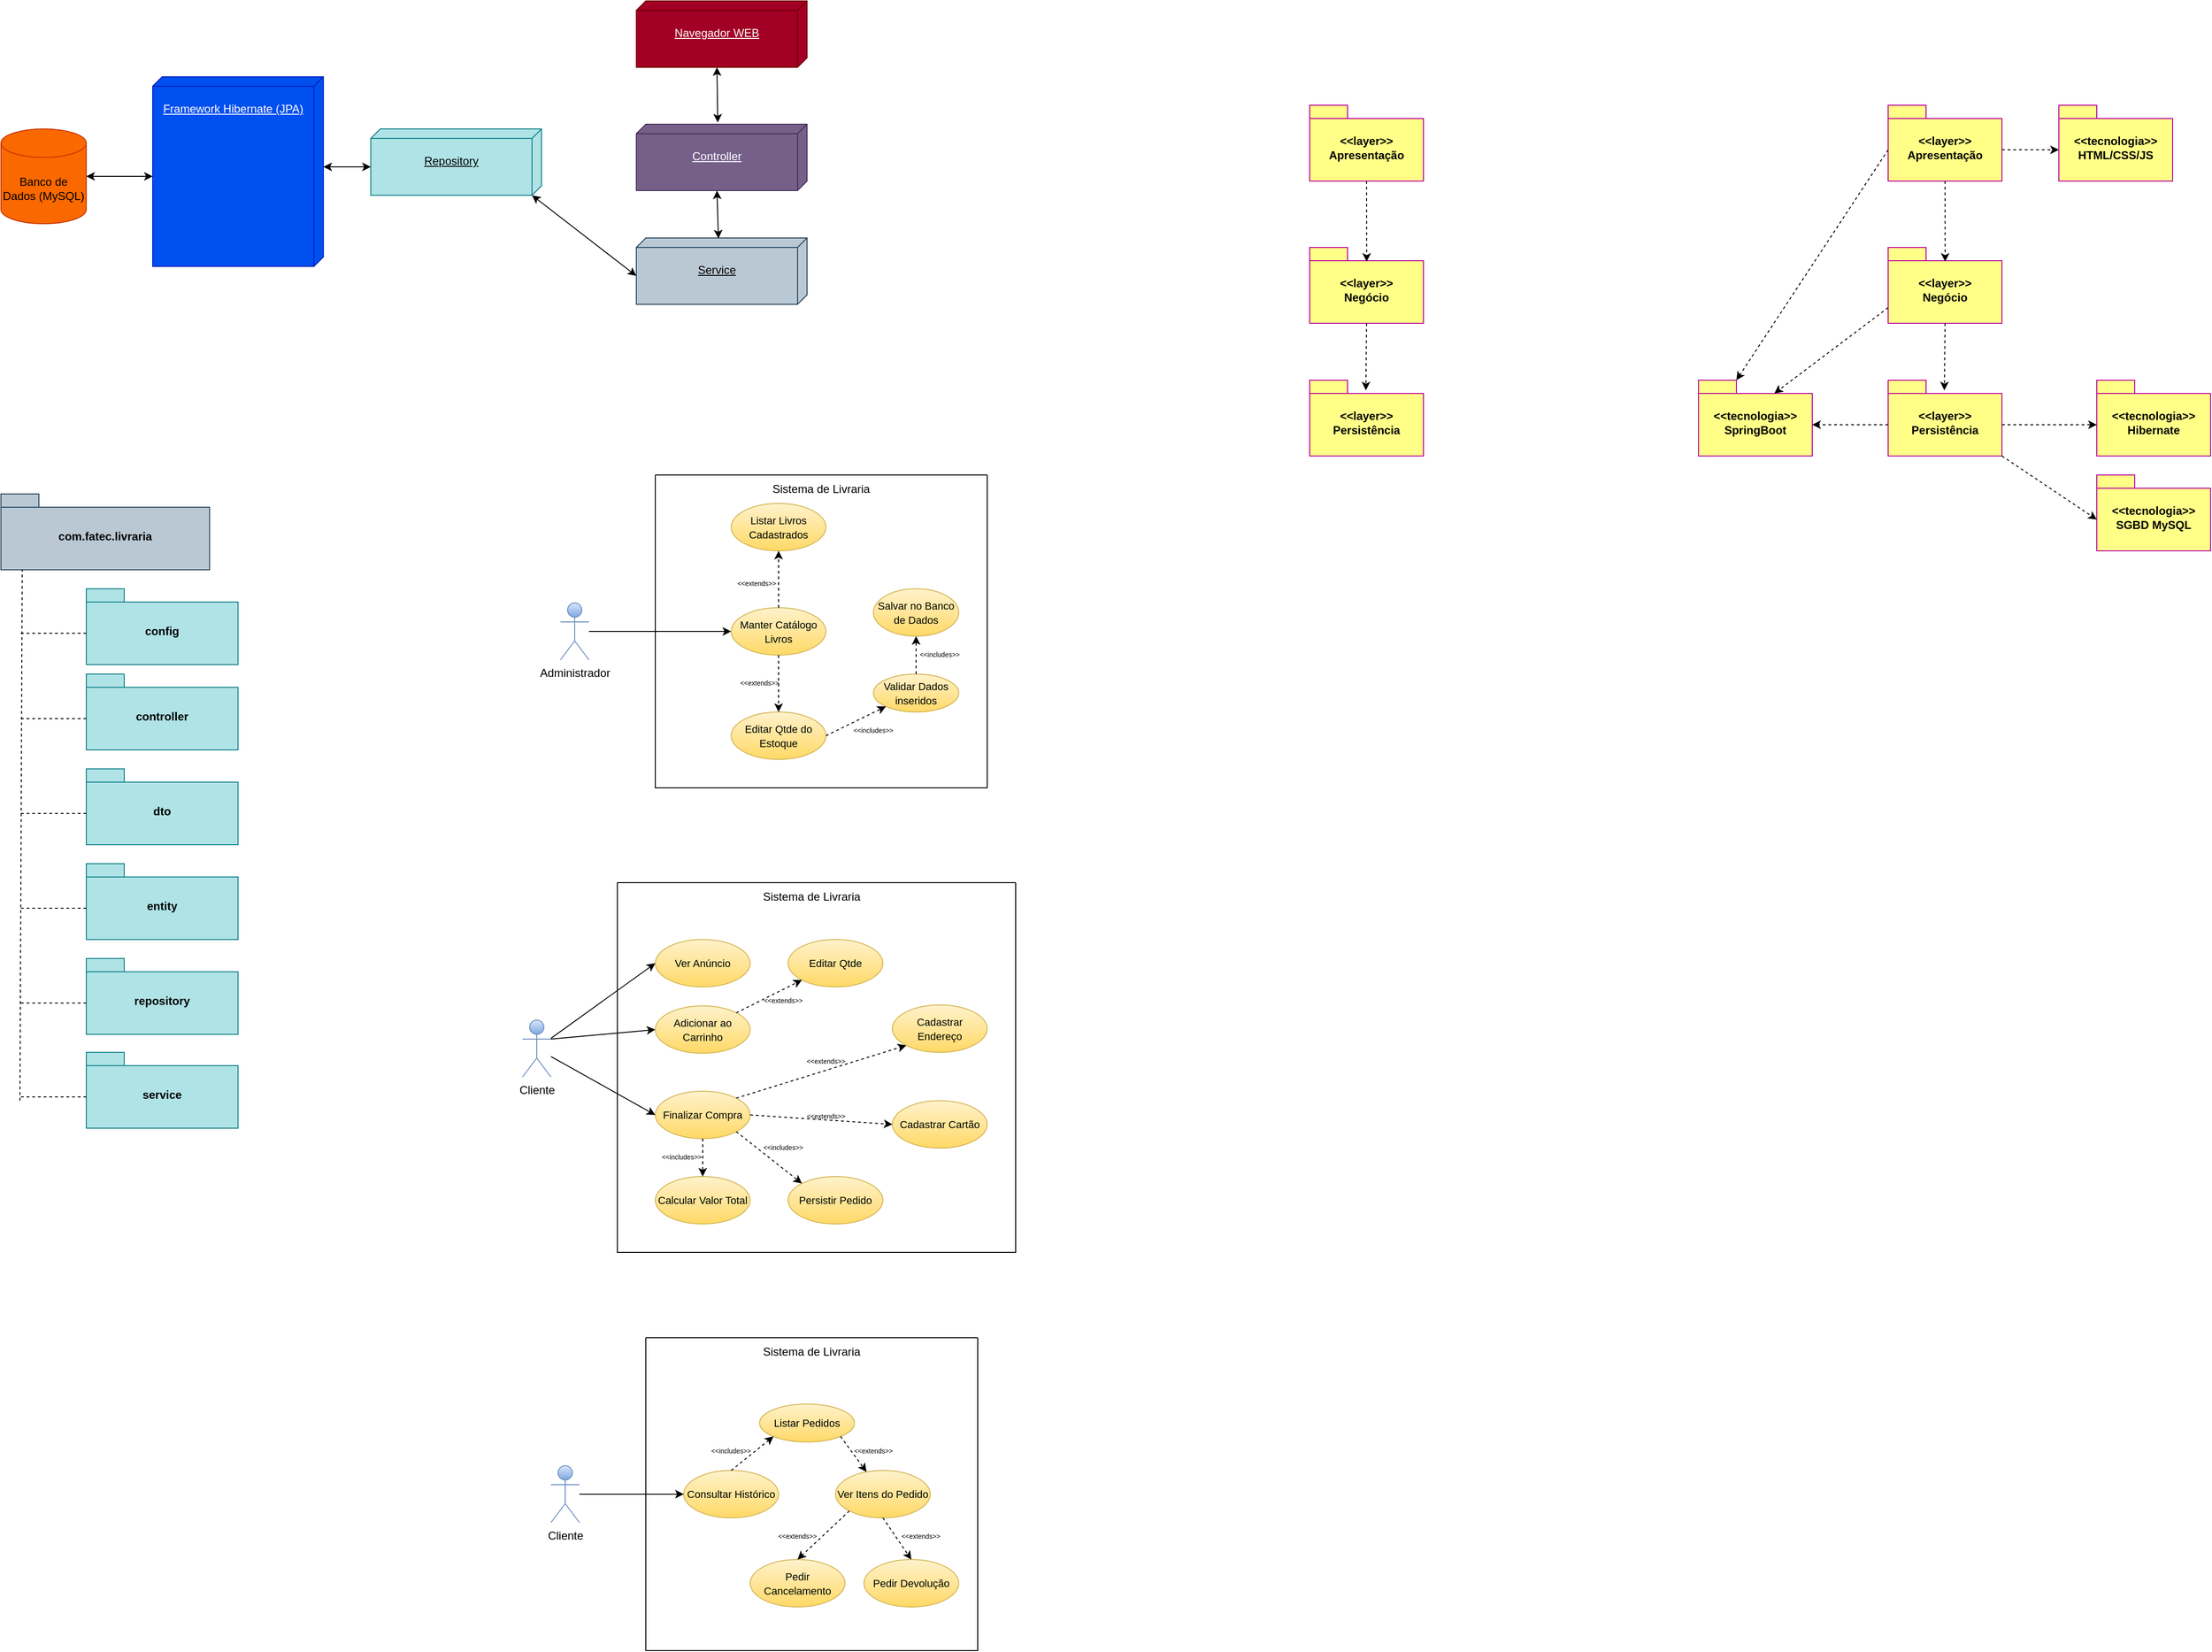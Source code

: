<mxfile version="26.2.12">
  <diagram name="Página-1" id="783MQ8Rysutn2J8I9882">
    <mxGraphModel dx="1785" dy="946" grid="1" gridSize="10" guides="1" tooltips="1" connect="1" arrows="1" fold="1" page="1" pageScale="1" pageWidth="827" pageHeight="1169" math="0" shadow="0">
      <root>
        <mxCell id="0" />
        <mxCell id="1" parent="0" />
        <mxCell id="Jljs7Uh03ngtDH8yf33p-1" value="&lt;p&gt;Framework Hibernate (JPA)&lt;/p&gt;" style="verticalAlign=top;align=center;spacingTop=8;spacingLeft=2;spacingRight=12;shape=cube;size=10;direction=south;fontStyle=4;html=1;whiteSpace=wrap;fillColor=#0050ef;strokeColor=#001DBC;fontColor=#ffffff;" parent="1" vertex="1">
          <mxGeometry x="200" y="140" width="180" height="200" as="geometry" />
        </mxCell>
        <mxCell id="Jljs7Uh03ngtDH8yf33p-3" value="Banco de Dados (MySQL)" style="shape=cylinder3;whiteSpace=wrap;html=1;boundedLbl=1;backgroundOutline=1;size=15;fillColor=#fa6800;strokeColor=#C73500;fontColor=#000000;" parent="1" vertex="1">
          <mxGeometry x="40" y="195" width="90" height="100" as="geometry" />
        </mxCell>
        <mxCell id="Jljs7Uh03ngtDH8yf33p-4" value="" style="endArrow=classic;startArrow=classic;html=1;rounded=0;exitX=1;exitY=0.5;exitDx=0;exitDy=0;exitPerimeter=0;entryX=0;entryY=0;entryDx=105;entryDy=180;entryPerimeter=0;" parent="1" source="Jljs7Uh03ngtDH8yf33p-3" target="Jljs7Uh03ngtDH8yf33p-1" edge="1">
          <mxGeometry width="50" height="50" relative="1" as="geometry">
            <mxPoint x="410" y="320" as="sourcePoint" />
            <mxPoint x="460" y="270" as="targetPoint" />
          </mxGeometry>
        </mxCell>
        <mxCell id="Jljs7Uh03ngtDH8yf33p-5" value="&lt;p&gt;Navegador WEB&lt;/p&gt;" style="verticalAlign=top;align=center;spacingTop=8;spacingLeft=2;spacingRight=12;shape=cube;size=10;direction=south;fontStyle=4;html=1;whiteSpace=wrap;fillColor=#a20025;strokeColor=#6F0000;fontColor=#ffffff;" parent="1" vertex="1">
          <mxGeometry x="710" y="60" width="180" height="70" as="geometry" />
        </mxCell>
        <mxCell id="Jljs7Uh03ngtDH8yf33p-6" value="&lt;p&gt;Controller&lt;/p&gt;" style="verticalAlign=top;align=center;spacingTop=8;spacingLeft=2;spacingRight=12;shape=cube;size=10;direction=south;fontStyle=4;html=1;whiteSpace=wrap;fillColor=#76608a;strokeColor=#432D57;fontColor=#ffffff;" parent="1" vertex="1">
          <mxGeometry x="710" y="190" width="180" height="70" as="geometry" />
        </mxCell>
        <mxCell id="Jljs7Uh03ngtDH8yf33p-7" value="&lt;p&gt;Service&lt;/p&gt;" style="verticalAlign=top;align=center;spacingTop=8;spacingLeft=2;spacingRight=12;shape=cube;size=10;direction=south;fontStyle=4;html=1;whiteSpace=wrap;fillColor=#bac8d3;strokeColor=#23445d;" parent="1" vertex="1">
          <mxGeometry x="710" y="310" width="180" height="70" as="geometry" />
        </mxCell>
        <mxCell id="Jljs7Uh03ngtDH8yf33p-8" value="&lt;p&gt;Repository&lt;/p&gt;" style="verticalAlign=top;align=center;spacingTop=8;spacingLeft=2;spacingRight=12;shape=cube;size=10;direction=south;fontStyle=4;html=1;whiteSpace=wrap;fillColor=#b0e3e6;strokeColor=#0e8088;" parent="1" vertex="1">
          <mxGeometry x="430" y="195" width="180" height="70" as="geometry" />
        </mxCell>
        <mxCell id="Jljs7Uh03ngtDH8yf33p-9" value="" style="endArrow=classic;startArrow=classic;html=1;rounded=0;exitX=0;exitY=0;exitDx=95;exitDy=0;exitPerimeter=0;entryX=0;entryY=0;entryDx=40;entryDy=180;entryPerimeter=0;" parent="1" source="Jljs7Uh03ngtDH8yf33p-1" target="Jljs7Uh03ngtDH8yf33p-8" edge="1">
          <mxGeometry width="50" height="50" relative="1" as="geometry">
            <mxPoint x="410" y="320" as="sourcePoint" />
            <mxPoint x="460" y="270" as="targetPoint" />
          </mxGeometry>
        </mxCell>
        <mxCell id="Jljs7Uh03ngtDH8yf33p-10" value="" style="endArrow=classic;startArrow=classic;html=1;rounded=0;exitX=0;exitY=0;exitDx=40;exitDy=180;exitPerimeter=0;entryX=0;entryY=0;entryDx=70;entryDy=10;entryPerimeter=0;" parent="1" source="Jljs7Uh03ngtDH8yf33p-7" target="Jljs7Uh03ngtDH8yf33p-8" edge="1">
          <mxGeometry width="50" height="50" relative="1" as="geometry">
            <mxPoint x="410" y="320" as="sourcePoint" />
            <mxPoint x="460" y="270" as="targetPoint" />
          </mxGeometry>
        </mxCell>
        <mxCell id="Jljs7Uh03ngtDH8yf33p-11" value="" style="endArrow=classic;startArrow=classic;html=1;rounded=0;entryX=0;entryY=0;entryDx=70;entryDy=95;entryPerimeter=0;exitX=0.007;exitY=0.519;exitDx=0;exitDy=0;exitPerimeter=0;" parent="1" source="Jljs7Uh03ngtDH8yf33p-7" target="Jljs7Uh03ngtDH8yf33p-6" edge="1">
          <mxGeometry width="50" height="50" relative="1" as="geometry">
            <mxPoint x="795" y="280" as="sourcePoint" />
            <mxPoint x="460" y="270" as="targetPoint" />
          </mxGeometry>
        </mxCell>
        <mxCell id="Jljs7Uh03ngtDH8yf33p-12" value="" style="endArrow=classic;startArrow=classic;html=1;rounded=0;entryX=0;entryY=0;entryDx=70;entryDy=95;entryPerimeter=0;exitX=-0.026;exitY=0.523;exitDx=0;exitDy=0;exitPerimeter=0;" parent="1" source="Jljs7Uh03ngtDH8yf33p-6" target="Jljs7Uh03ngtDH8yf33p-5" edge="1">
          <mxGeometry width="50" height="50" relative="1" as="geometry">
            <mxPoint x="410" y="320" as="sourcePoint" />
            <mxPoint x="460" y="270" as="targetPoint" />
          </mxGeometry>
        </mxCell>
        <mxCell id="Jljs7Uh03ngtDH8yf33p-13" value="com.fatec.livraria" style="shape=folder;fontStyle=1;spacingTop=10;tabWidth=40;tabHeight=14;tabPosition=left;html=1;whiteSpace=wrap;fillColor=#bac8d3;strokeColor=#23445d;" parent="1" vertex="1">
          <mxGeometry x="40" y="580" width="220" height="80" as="geometry" />
        </mxCell>
        <mxCell id="Jljs7Uh03ngtDH8yf33p-14" value="controller" style="shape=folder;fontStyle=1;spacingTop=10;tabWidth=40;tabHeight=14;tabPosition=left;html=1;whiteSpace=wrap;fillColor=#b0e3e6;strokeColor=#0e8088;" parent="1" vertex="1">
          <mxGeometry x="130" y="770" width="160" height="80" as="geometry" />
        </mxCell>
        <mxCell id="Jljs7Uh03ngtDH8yf33p-15" value="service" style="shape=folder;fontStyle=1;spacingTop=10;tabWidth=40;tabHeight=14;tabPosition=left;html=1;whiteSpace=wrap;fillColor=#b0e3e6;strokeColor=#0e8088;" parent="1" vertex="1">
          <mxGeometry x="130" y="1169" width="160" height="80" as="geometry" />
        </mxCell>
        <mxCell id="Jljs7Uh03ngtDH8yf33p-16" value="repository" style="shape=folder;fontStyle=1;spacingTop=10;tabWidth=40;tabHeight=14;tabPosition=left;html=1;whiteSpace=wrap;fillColor=#b0e3e6;strokeColor=#0e8088;" parent="1" vertex="1">
          <mxGeometry x="130" y="1070" width="160" height="80" as="geometry" />
        </mxCell>
        <mxCell id="Jljs7Uh03ngtDH8yf33p-17" value="entity" style="shape=folder;fontStyle=1;spacingTop=10;tabWidth=40;tabHeight=14;tabPosition=left;html=1;whiteSpace=wrap;fillColor=#b0e3e6;strokeColor=#0e8088;" parent="1" vertex="1">
          <mxGeometry x="130" y="970" width="160" height="80" as="geometry" />
        </mxCell>
        <mxCell id="Jljs7Uh03ngtDH8yf33p-18" value="dto" style="shape=folder;fontStyle=1;spacingTop=10;tabWidth=40;tabHeight=14;tabPosition=left;html=1;whiteSpace=wrap;fillColor=#b0e3e6;strokeColor=#0e8088;" parent="1" vertex="1">
          <mxGeometry x="130" y="870" width="160" height="80" as="geometry" />
        </mxCell>
        <mxCell id="Jljs7Uh03ngtDH8yf33p-19" value="config" style="shape=folder;fontStyle=1;spacingTop=10;tabWidth=40;tabHeight=14;tabPosition=left;html=1;whiteSpace=wrap;fillColor=#b0e3e6;strokeColor=#0e8088;" parent="1" vertex="1">
          <mxGeometry x="130" y="680" width="160" height="80" as="geometry" />
        </mxCell>
        <mxCell id="Jljs7Uh03ngtDH8yf33p-22" value="" style="endArrow=none;dashed=1;html=1;rounded=0;entryX=0.102;entryY=0.996;entryDx=0;entryDy=0;entryPerimeter=0;" parent="1" target="Jljs7Uh03ngtDH8yf33p-13" edge="1">
          <mxGeometry width="50" height="50" relative="1" as="geometry">
            <mxPoint x="60" y="1220" as="sourcePoint" />
            <mxPoint x="110" y="960" as="targetPoint" />
          </mxGeometry>
        </mxCell>
        <mxCell id="Jljs7Uh03ngtDH8yf33p-26" value="" style="endArrow=none;dashed=1;html=1;rounded=0;exitX=0;exitY=0;exitDx=0;exitDy=47;exitPerimeter=0;" parent="1" source="Jljs7Uh03ngtDH8yf33p-15" edge="1">
          <mxGeometry width="50" height="50" relative="1" as="geometry">
            <mxPoint x="390" y="1169" as="sourcePoint" />
            <mxPoint x="60" y="1216" as="targetPoint" />
          </mxGeometry>
        </mxCell>
        <mxCell id="Jljs7Uh03ngtDH8yf33p-27" value="" style="endArrow=none;dashed=1;html=1;rounded=0;exitX=0;exitY=0;exitDx=0;exitDy=47;exitPerimeter=0;" parent="1" source="Jljs7Uh03ngtDH8yf33p-16" edge="1">
          <mxGeometry width="50" height="50" relative="1" as="geometry">
            <mxPoint x="390" y="1170" as="sourcePoint" />
            <mxPoint x="60" y="1117" as="targetPoint" />
          </mxGeometry>
        </mxCell>
        <mxCell id="Jljs7Uh03ngtDH8yf33p-28" value="" style="endArrow=none;dashed=1;html=1;rounded=0;exitX=0;exitY=0;exitDx=0;exitDy=47;exitPerimeter=0;" parent="1" source="Jljs7Uh03ngtDH8yf33p-17" edge="1">
          <mxGeometry width="50" height="50" relative="1" as="geometry">
            <mxPoint x="390" y="1090" as="sourcePoint" />
            <mxPoint x="60" y="1017" as="targetPoint" />
          </mxGeometry>
        </mxCell>
        <mxCell id="Jljs7Uh03ngtDH8yf33p-29" value="" style="endArrow=none;dashed=1;html=1;rounded=0;exitX=0;exitY=0;exitDx=0;exitDy=47;exitPerimeter=0;" parent="1" source="Jljs7Uh03ngtDH8yf33p-18" edge="1">
          <mxGeometry width="50" height="50" relative="1" as="geometry">
            <mxPoint x="390" y="920" as="sourcePoint" />
            <mxPoint x="60" y="917" as="targetPoint" />
          </mxGeometry>
        </mxCell>
        <mxCell id="Jljs7Uh03ngtDH8yf33p-30" value="" style="endArrow=none;dashed=1;html=1;rounded=0;exitX=0;exitY=0;exitDx=0;exitDy=47;exitPerimeter=0;" parent="1" source="Jljs7Uh03ngtDH8yf33p-14" edge="1">
          <mxGeometry width="50" height="50" relative="1" as="geometry">
            <mxPoint x="390" y="920" as="sourcePoint" />
            <mxPoint x="60" y="817" as="targetPoint" />
          </mxGeometry>
        </mxCell>
        <mxCell id="Jljs7Uh03ngtDH8yf33p-31" value="" style="endArrow=none;dashed=1;html=1;rounded=0;exitX=0;exitY=0;exitDx=0;exitDy=47;exitPerimeter=0;" parent="1" source="Jljs7Uh03ngtDH8yf33p-19" edge="1">
          <mxGeometry width="50" height="50" relative="1" as="geometry">
            <mxPoint x="390" y="920" as="sourcePoint" />
            <mxPoint x="60" y="727" as="targetPoint" />
          </mxGeometry>
        </mxCell>
        <mxCell id="j0LKuT5T8fVfJBvnA6u6-1" value="Administrador" style="shape=umlActor;verticalLabelPosition=bottom;verticalAlign=top;html=1;outlineConnect=0;fillColor=#dae8fc;strokeColor=#6c8ebf;gradientColor=#7ea6e0;" parent="1" vertex="1">
          <mxGeometry x="630" y="695" width="30" height="60" as="geometry" />
        </mxCell>
        <mxCell id="j0LKuT5T8fVfJBvnA6u6-2" value="" style="swimlane;startSize=0;" parent="1" vertex="1">
          <mxGeometry x="730" y="560" width="350" height="330" as="geometry" />
        </mxCell>
        <mxCell id="j0LKuT5T8fVfJBvnA6u6-3" value="Sistema de Livraria" style="text;html=1;align=center;verticalAlign=middle;whiteSpace=wrap;rounded=0;" parent="j0LKuT5T8fVfJBvnA6u6-2" vertex="1">
          <mxGeometry x="110" width="130" height="30" as="geometry" />
        </mxCell>
        <mxCell id="j0LKuT5T8fVfJBvnA6u6-4" value="&lt;font style=&quot;font-size: 11px;&quot;&gt;Manter Catálogo Livros&lt;/font&gt;" style="ellipse;whiteSpace=wrap;html=1;fillColor=#fff2cc;gradientColor=#ffd966;strokeColor=#d6b656;" parent="j0LKuT5T8fVfJBvnA6u6-2" vertex="1">
          <mxGeometry x="80" y="140" width="100" height="50" as="geometry" />
        </mxCell>
        <mxCell id="j0LKuT5T8fVfJBvnA6u6-5" value="&lt;font style=&quot;font-size: 11px;&quot;&gt;Listar Livros Cadastrados&lt;/font&gt;" style="ellipse;whiteSpace=wrap;html=1;fillColor=#fff2cc;gradientColor=#ffd966;strokeColor=#d6b656;" parent="j0LKuT5T8fVfJBvnA6u6-2" vertex="1">
          <mxGeometry x="80" y="30" width="100" height="50" as="geometry" />
        </mxCell>
        <mxCell id="j0LKuT5T8fVfJBvnA6u6-6" value="&lt;font style=&quot;font-size: 11px;&quot;&gt;Editar Qtde do Estoque&lt;/font&gt;" style="ellipse;whiteSpace=wrap;html=1;fillColor=#fff2cc;gradientColor=#ffd966;strokeColor=#d6b656;" parent="j0LKuT5T8fVfJBvnA6u6-2" vertex="1">
          <mxGeometry x="80" y="250" width="100" height="50" as="geometry" />
        </mxCell>
        <mxCell id="j0LKuT5T8fVfJBvnA6u6-7" value="&lt;font style=&quot;font-size: 11px;&quot;&gt;Validar Dados inseridos&lt;/font&gt;" style="ellipse;whiteSpace=wrap;html=1;fillColor=#fff2cc;gradientColor=#ffd966;strokeColor=#d6b656;" parent="j0LKuT5T8fVfJBvnA6u6-2" vertex="1">
          <mxGeometry x="230" y="210" width="90" height="40" as="geometry" />
        </mxCell>
        <mxCell id="j0LKuT5T8fVfJBvnA6u6-8" value="&lt;font style=&quot;font-size: 11px;&quot;&gt;Salvar no Banco de Dados&lt;/font&gt;" style="ellipse;whiteSpace=wrap;html=1;fillColor=#fff2cc;gradientColor=#ffd966;strokeColor=#d6b656;" parent="j0LKuT5T8fVfJBvnA6u6-2" vertex="1">
          <mxGeometry x="230" y="120" width="90" height="50" as="geometry" />
        </mxCell>
        <mxCell id="j0LKuT5T8fVfJBvnA6u6-11" value="" style="endArrow=classic;html=1;rounded=0;exitX=0.5;exitY=1;exitDx=0;exitDy=0;entryX=0.5;entryY=0;entryDx=0;entryDy=0;dashed=1;" parent="j0LKuT5T8fVfJBvnA6u6-2" source="j0LKuT5T8fVfJBvnA6u6-4" target="j0LKuT5T8fVfJBvnA6u6-6" edge="1">
          <mxGeometry width="50" height="50" relative="1" as="geometry">
            <mxPoint x="90" y="180" as="sourcePoint" />
            <mxPoint x="140" y="130" as="targetPoint" />
          </mxGeometry>
        </mxCell>
        <mxCell id="j0LKuT5T8fVfJBvnA6u6-12" value="" style="endArrow=classic;html=1;rounded=0;exitX=0.5;exitY=0;exitDx=0;exitDy=0;entryX=0.5;entryY=1;entryDx=0;entryDy=0;dashed=1;" parent="j0LKuT5T8fVfJBvnA6u6-2" source="j0LKuT5T8fVfJBvnA6u6-4" target="j0LKuT5T8fVfJBvnA6u6-5" edge="1">
          <mxGeometry width="50" height="50" relative="1" as="geometry">
            <mxPoint x="140" y="200" as="sourcePoint" />
            <mxPoint x="140" y="260" as="targetPoint" />
          </mxGeometry>
        </mxCell>
        <mxCell id="j0LKuT5T8fVfJBvnA6u6-13" value="" style="endArrow=classic;html=1;rounded=0;exitX=1;exitY=0.5;exitDx=0;exitDy=0;entryX=0;entryY=1;entryDx=0;entryDy=0;dashed=1;" parent="j0LKuT5T8fVfJBvnA6u6-2" source="j0LKuT5T8fVfJBvnA6u6-6" target="j0LKuT5T8fVfJBvnA6u6-7" edge="1">
          <mxGeometry width="50" height="50" relative="1" as="geometry">
            <mxPoint x="150" y="210" as="sourcePoint" />
            <mxPoint x="150" y="270" as="targetPoint" />
          </mxGeometry>
        </mxCell>
        <mxCell id="j0LKuT5T8fVfJBvnA6u6-14" value="" style="endArrow=classic;html=1;rounded=0;exitX=0.5;exitY=0;exitDx=0;exitDy=0;entryX=0.5;entryY=1;entryDx=0;entryDy=0;dashed=1;" parent="j0LKuT5T8fVfJBvnA6u6-2" source="j0LKuT5T8fVfJBvnA6u6-7" target="j0LKuT5T8fVfJBvnA6u6-8" edge="1">
          <mxGeometry width="50" height="50" relative="1" as="geometry">
            <mxPoint x="190" y="285" as="sourcePoint" />
            <mxPoint x="253" y="254" as="targetPoint" />
          </mxGeometry>
        </mxCell>
        <mxCell id="j0LKuT5T8fVfJBvnA6u6-15" value="&lt;font style=&quot;font-size: 7px;&quot;&gt;&amp;lt;&amp;lt;extends&amp;gt;&amp;gt;&lt;/font&gt;" style="text;html=1;align=center;verticalAlign=middle;whiteSpace=wrap;rounded=0;" parent="j0LKuT5T8fVfJBvnA6u6-2" vertex="1">
          <mxGeometry x="77" y="105" width="60" height="15" as="geometry" />
        </mxCell>
        <mxCell id="j0LKuT5T8fVfJBvnA6u6-17" value="&lt;font style=&quot;font-size: 7px;&quot;&gt;&amp;lt;&amp;lt;extends&amp;gt;&amp;gt;&lt;/font&gt;" style="text;html=1;align=center;verticalAlign=middle;whiteSpace=wrap;rounded=0;" parent="j0LKuT5T8fVfJBvnA6u6-2" vertex="1">
          <mxGeometry x="80" y="210" width="60" height="15" as="geometry" />
        </mxCell>
        <mxCell id="j0LKuT5T8fVfJBvnA6u6-18" value="&lt;font style=&quot;font-size: 7px;&quot;&gt;&amp;lt;&amp;lt;includes&amp;gt;&amp;gt;&lt;/font&gt;" style="text;html=1;align=center;verticalAlign=middle;whiteSpace=wrap;rounded=0;" parent="j0LKuT5T8fVfJBvnA6u6-2" vertex="1">
          <mxGeometry x="200" y="260" width="60" height="15" as="geometry" />
        </mxCell>
        <mxCell id="j0LKuT5T8fVfJBvnA6u6-19" value="&lt;font style=&quot;font-size: 7px;&quot;&gt;&amp;lt;&amp;lt;includes&amp;gt;&amp;gt;&lt;/font&gt;" style="text;html=1;align=center;verticalAlign=middle;whiteSpace=wrap;rounded=0;" parent="j0LKuT5T8fVfJBvnA6u6-2" vertex="1">
          <mxGeometry x="270" y="180" width="60" height="15" as="geometry" />
        </mxCell>
        <mxCell id="j0LKuT5T8fVfJBvnA6u6-9" value="" style="endArrow=classic;html=1;rounded=0;entryX=0;entryY=0.5;entryDx=0;entryDy=0;" parent="1" source="j0LKuT5T8fVfJBvnA6u6-1" target="j0LKuT5T8fVfJBvnA6u6-4" edge="1">
          <mxGeometry width="50" height="50" relative="1" as="geometry">
            <mxPoint x="820" y="740" as="sourcePoint" />
            <mxPoint x="870" y="690" as="targetPoint" />
          </mxGeometry>
        </mxCell>
        <mxCell id="j0LKuT5T8fVfJBvnA6u6-37" value="Cliente" style="shape=umlActor;verticalLabelPosition=bottom;verticalAlign=top;html=1;outlineConnect=0;fillColor=#dae8fc;strokeColor=#6c8ebf;gradientColor=#7ea6e0;" parent="1" vertex="1">
          <mxGeometry x="590" y="1135" width="30" height="60" as="geometry" />
        </mxCell>
        <mxCell id="j0LKuT5T8fVfJBvnA6u6-38" value="" style="swimlane;startSize=0;" parent="1" vertex="1">
          <mxGeometry x="690" y="990" width="420" height="390" as="geometry" />
        </mxCell>
        <mxCell id="j0LKuT5T8fVfJBvnA6u6-39" value="Sistema de Livraria" style="text;html=1;align=center;verticalAlign=middle;whiteSpace=wrap;rounded=0;" parent="j0LKuT5T8fVfJBvnA6u6-38" vertex="1">
          <mxGeometry x="140" width="130" height="30" as="geometry" />
        </mxCell>
        <mxCell id="j0LKuT5T8fVfJBvnA6u6-40" value="&lt;span style=&quot;font-size: 11px;&quot;&gt;Ver Anúncio&lt;/span&gt;" style="ellipse;whiteSpace=wrap;html=1;fillColor=#fff2cc;gradientColor=#ffd966;strokeColor=#d6b656;" parent="j0LKuT5T8fVfJBvnA6u6-38" vertex="1">
          <mxGeometry x="40" y="60" width="100" height="50" as="geometry" />
        </mxCell>
        <mxCell id="j0LKuT5T8fVfJBvnA6u6-54" value="&lt;span style=&quot;font-size: 11px;&quot;&gt;Adicionar ao Carrinho&lt;/span&gt;" style="ellipse;whiteSpace=wrap;html=1;fillColor=#fff2cc;gradientColor=#ffd966;strokeColor=#d6b656;" parent="j0LKuT5T8fVfJBvnA6u6-38" vertex="1">
          <mxGeometry x="40" y="130" width="100" height="50" as="geometry" />
        </mxCell>
        <mxCell id="j0LKuT5T8fVfJBvnA6u6-55" value="&lt;span style=&quot;font-size: 11px;&quot;&gt;Editar Qtde&lt;/span&gt;" style="ellipse;whiteSpace=wrap;html=1;fillColor=#fff2cc;gradientColor=#ffd966;strokeColor=#d6b656;" parent="j0LKuT5T8fVfJBvnA6u6-38" vertex="1">
          <mxGeometry x="180" y="60" width="100" height="50" as="geometry" />
        </mxCell>
        <mxCell id="j0LKuT5T8fVfJBvnA6u6-56" value="&lt;span style=&quot;font-size: 11px;&quot;&gt;Finalizar Compra&lt;/span&gt;" style="ellipse;whiteSpace=wrap;html=1;fillColor=#fff2cc;gradientColor=#ffd966;strokeColor=#d6b656;" parent="j0LKuT5T8fVfJBvnA6u6-38" vertex="1">
          <mxGeometry x="40" y="220" width="100" height="50" as="geometry" />
        </mxCell>
        <mxCell id="j0LKuT5T8fVfJBvnA6u6-57" value="&lt;span style=&quot;font-size: 11px;&quot;&gt;Cadastrar Endereço&lt;/span&gt;" style="ellipse;whiteSpace=wrap;html=1;fillColor=#fff2cc;gradientColor=#ffd966;strokeColor=#d6b656;" parent="j0LKuT5T8fVfJBvnA6u6-38" vertex="1">
          <mxGeometry x="290" y="129" width="100" height="50" as="geometry" />
        </mxCell>
        <mxCell id="j0LKuT5T8fVfJBvnA6u6-58" value="&lt;span style=&quot;font-size: 11px;&quot;&gt;Cadastrar Cartão&lt;/span&gt;" style="ellipse;whiteSpace=wrap;html=1;fillColor=#fff2cc;gradientColor=#ffd966;strokeColor=#d6b656;" parent="j0LKuT5T8fVfJBvnA6u6-38" vertex="1">
          <mxGeometry x="290" y="230" width="100" height="50" as="geometry" />
        </mxCell>
        <mxCell id="j0LKuT5T8fVfJBvnA6u6-59" value="&lt;span style=&quot;font-size: 11px;&quot;&gt;Calcular Valor Total&lt;/span&gt;" style="ellipse;whiteSpace=wrap;html=1;fillColor=#fff2cc;gradientColor=#ffd966;strokeColor=#d6b656;" parent="j0LKuT5T8fVfJBvnA6u6-38" vertex="1">
          <mxGeometry x="40" y="310" width="100" height="50" as="geometry" />
        </mxCell>
        <mxCell id="j0LKuT5T8fVfJBvnA6u6-60" value="&lt;span style=&quot;font-size: 11px;&quot;&gt;Persistir Pedido&lt;/span&gt;" style="ellipse;whiteSpace=wrap;html=1;fillColor=#fff2cc;gradientColor=#ffd966;strokeColor=#d6b656;" parent="j0LKuT5T8fVfJBvnA6u6-38" vertex="1">
          <mxGeometry x="180" y="310" width="100" height="50" as="geometry" />
        </mxCell>
        <mxCell id="j0LKuT5T8fVfJBvnA6u6-64" value="" style="endArrow=classic;html=1;rounded=0;exitX=1;exitY=0;exitDx=0;exitDy=0;entryX=0;entryY=1;entryDx=0;entryDy=0;dashed=1;" parent="j0LKuT5T8fVfJBvnA6u6-38" source="j0LKuT5T8fVfJBvnA6u6-54" target="j0LKuT5T8fVfJBvnA6u6-55" edge="1">
          <mxGeometry width="50" height="50" relative="1" as="geometry">
            <mxPoint x="200" y="210" as="sourcePoint" />
            <mxPoint x="200" y="150" as="targetPoint" />
          </mxGeometry>
        </mxCell>
        <mxCell id="j0LKuT5T8fVfJBvnA6u6-65" value="" style="endArrow=classic;html=1;rounded=0;exitX=0.5;exitY=1;exitDx=0;exitDy=0;entryX=0.5;entryY=0;entryDx=0;entryDy=0;dashed=1;" parent="j0LKuT5T8fVfJBvnA6u6-38" source="j0LKuT5T8fVfJBvnA6u6-56" target="j0LKuT5T8fVfJBvnA6u6-59" edge="1">
          <mxGeometry width="50" height="50" relative="1" as="geometry">
            <mxPoint x="135" y="147" as="sourcePoint" />
            <mxPoint x="205" y="113" as="targetPoint" />
          </mxGeometry>
        </mxCell>
        <mxCell id="j0LKuT5T8fVfJBvnA6u6-66" value="" style="endArrow=classic;html=1;rounded=0;exitX=1;exitY=1;exitDx=0;exitDy=0;entryX=0;entryY=0;entryDx=0;entryDy=0;dashed=1;" parent="j0LKuT5T8fVfJBvnA6u6-38" source="j0LKuT5T8fVfJBvnA6u6-56" target="j0LKuT5T8fVfJBvnA6u6-60" edge="1">
          <mxGeometry width="50" height="50" relative="1" as="geometry">
            <mxPoint x="145" y="157" as="sourcePoint" />
            <mxPoint x="215" y="123" as="targetPoint" />
          </mxGeometry>
        </mxCell>
        <mxCell id="j0LKuT5T8fVfJBvnA6u6-67" value="" style="endArrow=classic;html=1;rounded=0;exitX=1;exitY=0.5;exitDx=0;exitDy=0;entryX=0;entryY=0.5;entryDx=0;entryDy=0;dashed=1;" parent="j0LKuT5T8fVfJBvnA6u6-38" source="j0LKuT5T8fVfJBvnA6u6-56" target="j0LKuT5T8fVfJBvnA6u6-58" edge="1">
          <mxGeometry width="50" height="50" relative="1" as="geometry">
            <mxPoint x="135" y="273" as="sourcePoint" />
            <mxPoint x="205" y="327" as="targetPoint" />
          </mxGeometry>
        </mxCell>
        <mxCell id="j0LKuT5T8fVfJBvnA6u6-68" value="" style="endArrow=classic;html=1;rounded=0;exitX=1;exitY=0;exitDx=0;exitDy=0;entryX=0;entryY=1;entryDx=0;entryDy=0;dashed=1;" parent="j0LKuT5T8fVfJBvnA6u6-38" source="j0LKuT5T8fVfJBvnA6u6-56" target="j0LKuT5T8fVfJBvnA6u6-57" edge="1">
          <mxGeometry width="50" height="50" relative="1" as="geometry">
            <mxPoint x="150" y="255" as="sourcePoint" />
            <mxPoint x="300" y="265" as="targetPoint" />
          </mxGeometry>
        </mxCell>
        <mxCell id="j0LKuT5T8fVfJBvnA6u6-69" value="&lt;font style=&quot;font-size: 7px;&quot;&gt;&amp;lt;&amp;lt;extends&amp;gt;&amp;gt;&lt;/font&gt;" style="text;html=1;align=center;verticalAlign=middle;whiteSpace=wrap;rounded=0;" parent="j0LKuT5T8fVfJBvnA6u6-38" vertex="1">
          <mxGeometry x="190" y="179" width="60" height="15" as="geometry" />
        </mxCell>
        <mxCell id="j0LKuT5T8fVfJBvnA6u6-70" value="&lt;font style=&quot;font-size: 7px;&quot;&gt;&amp;lt;&amp;lt;extends&amp;gt;&amp;gt;&lt;/font&gt;" style="text;html=1;align=center;verticalAlign=middle;whiteSpace=wrap;rounded=0;" parent="j0LKuT5T8fVfJBvnA6u6-38" vertex="1">
          <mxGeometry x="190" y="237.5" width="60" height="15" as="geometry" />
        </mxCell>
        <mxCell id="j0LKuT5T8fVfJBvnA6u6-71" value="&lt;font style=&quot;font-size: 7px;&quot;&gt;&amp;lt;&amp;lt;extends&amp;gt;&amp;gt;&lt;/font&gt;" style="text;html=1;align=center;verticalAlign=middle;whiteSpace=wrap;rounded=0;" parent="j0LKuT5T8fVfJBvnA6u6-38" vertex="1">
          <mxGeometry x="145" y="115" width="60" height="15" as="geometry" />
        </mxCell>
        <mxCell id="j0LKuT5T8fVfJBvnA6u6-72" value="&lt;font style=&quot;font-size: 7px;&quot;&gt;&amp;lt;&amp;lt;includes&amp;gt;&amp;gt;&lt;/font&gt;" style="text;html=1;align=center;verticalAlign=middle;whiteSpace=wrap;rounded=0;" parent="j0LKuT5T8fVfJBvnA6u6-38" vertex="1">
          <mxGeometry x="145" y="270" width="60" height="15" as="geometry" />
        </mxCell>
        <mxCell id="j0LKuT5T8fVfJBvnA6u6-73" value="&lt;font style=&quot;font-size: 7px;&quot;&gt;&amp;lt;&amp;lt;includes&amp;gt;&amp;gt;&lt;/font&gt;" style="text;html=1;align=center;verticalAlign=middle;whiteSpace=wrap;rounded=0;" parent="j0LKuT5T8fVfJBvnA6u6-38" vertex="1">
          <mxGeometry x="38" y="280" width="60" height="15" as="geometry" />
        </mxCell>
        <mxCell id="j0LKuT5T8fVfJBvnA6u6-61" value="" style="endArrow=classic;html=1;rounded=0;entryX=0;entryY=0.5;entryDx=0;entryDy=0;" parent="1" source="j0LKuT5T8fVfJBvnA6u6-37" target="j0LKuT5T8fVfJBvnA6u6-40" edge="1">
          <mxGeometry width="50" height="50" relative="1" as="geometry">
            <mxPoint x="880" y="1130" as="sourcePoint" />
            <mxPoint x="930" y="1080" as="targetPoint" />
          </mxGeometry>
        </mxCell>
        <mxCell id="j0LKuT5T8fVfJBvnA6u6-62" value="" style="endArrow=classic;html=1;rounded=0;exitX=1;exitY=0.333;exitDx=0;exitDy=0;exitPerimeter=0;entryX=0;entryY=0.5;entryDx=0;entryDy=0;" parent="1" source="j0LKuT5T8fVfJBvnA6u6-37" target="j0LKuT5T8fVfJBvnA6u6-54" edge="1">
          <mxGeometry width="50" height="50" relative="1" as="geometry">
            <mxPoint x="880" y="1130" as="sourcePoint" />
            <mxPoint x="930" y="1080" as="targetPoint" />
          </mxGeometry>
        </mxCell>
        <mxCell id="j0LKuT5T8fVfJBvnA6u6-63" value="" style="endArrow=classic;html=1;rounded=0;entryX=0;entryY=0.5;entryDx=0;entryDy=0;" parent="1" source="j0LKuT5T8fVfJBvnA6u6-37" target="j0LKuT5T8fVfJBvnA6u6-56" edge="1">
          <mxGeometry width="50" height="50" relative="1" as="geometry">
            <mxPoint x="880" y="1330" as="sourcePoint" />
            <mxPoint x="930" y="1280" as="targetPoint" />
          </mxGeometry>
        </mxCell>
        <mxCell id="j0LKuT5T8fVfJBvnA6u6-74" value="Cliente" style="shape=umlActor;verticalLabelPosition=bottom;verticalAlign=top;html=1;outlineConnect=0;fillColor=#dae8fc;strokeColor=#6c8ebf;gradientColor=#7ea6e0;" parent="1" vertex="1">
          <mxGeometry x="620" y="1605" width="30" height="60" as="geometry" />
        </mxCell>
        <mxCell id="j0LKuT5T8fVfJBvnA6u6-75" value="" style="swimlane;startSize=0;" parent="1" vertex="1">
          <mxGeometry x="720" y="1470" width="350" height="330" as="geometry" />
        </mxCell>
        <mxCell id="j0LKuT5T8fVfJBvnA6u6-76" value="Sistema de Livraria" style="text;html=1;align=center;verticalAlign=middle;whiteSpace=wrap;rounded=0;" parent="j0LKuT5T8fVfJBvnA6u6-75" vertex="1">
          <mxGeometry x="110" width="130" height="30" as="geometry" />
        </mxCell>
        <mxCell id="j0LKuT5T8fVfJBvnA6u6-77" value="&lt;font style=&quot;font-size: 11px;&quot;&gt;Consultar Histórico&lt;/font&gt;" style="ellipse;whiteSpace=wrap;html=1;fillColor=#fff2cc;gradientColor=#ffd966;strokeColor=#d6b656;" parent="j0LKuT5T8fVfJBvnA6u6-75" vertex="1">
          <mxGeometry x="40" y="140" width="100" height="50" as="geometry" />
        </mxCell>
        <mxCell id="j0LKuT5T8fVfJBvnA6u6-91" value="&lt;font style=&quot;font-size: 11px;&quot;&gt;Listar Pedidos&lt;/font&gt;" style="ellipse;whiteSpace=wrap;html=1;fillColor=#fff2cc;gradientColor=#ffd966;strokeColor=#d6b656;" parent="j0LKuT5T8fVfJBvnA6u6-75" vertex="1">
          <mxGeometry x="120" y="70" width="100" height="40" as="geometry" />
        </mxCell>
        <mxCell id="j0LKuT5T8fVfJBvnA6u6-92" value="&lt;font style=&quot;font-size: 11px;&quot;&gt;Ver Itens do Pedido&lt;/font&gt;" style="ellipse;whiteSpace=wrap;html=1;fillColor=#fff2cc;gradientColor=#ffd966;strokeColor=#d6b656;" parent="j0LKuT5T8fVfJBvnA6u6-75" vertex="1">
          <mxGeometry x="200" y="140" width="100" height="50" as="geometry" />
        </mxCell>
        <mxCell id="j0LKuT5T8fVfJBvnA6u6-93" value="&lt;font style=&quot;font-size: 11px;&quot;&gt;Pedir Devolução&lt;/font&gt;" style="ellipse;whiteSpace=wrap;html=1;fillColor=#fff2cc;gradientColor=#ffd966;strokeColor=#d6b656;" parent="j0LKuT5T8fVfJBvnA6u6-75" vertex="1">
          <mxGeometry x="230" y="234" width="100" height="50" as="geometry" />
        </mxCell>
        <mxCell id="j0LKuT5T8fVfJBvnA6u6-94" value="&lt;font style=&quot;font-size: 11px;&quot;&gt;Pedir Cancelamento&lt;/font&gt;" style="ellipse;whiteSpace=wrap;html=1;fillColor=#fff2cc;gradientColor=#ffd966;strokeColor=#d6b656;" parent="j0LKuT5T8fVfJBvnA6u6-75" vertex="1">
          <mxGeometry x="110" y="234" width="100" height="50" as="geometry" />
        </mxCell>
        <mxCell id="j0LKuT5T8fVfJBvnA6u6-95" value="" style="endArrow=classic;html=1;rounded=0;exitX=0.5;exitY=0;exitDx=0;exitDy=0;entryX=0;entryY=1;entryDx=0;entryDy=0;dashed=1;" parent="j0LKuT5T8fVfJBvnA6u6-75" source="j0LKuT5T8fVfJBvnA6u6-77" target="j0LKuT5T8fVfJBvnA6u6-91" edge="1">
          <mxGeometry width="50" height="50" relative="1" as="geometry">
            <mxPoint x="150" y="144" as="sourcePoint" />
            <mxPoint x="220" y="110" as="targetPoint" />
          </mxGeometry>
        </mxCell>
        <mxCell id="j0LKuT5T8fVfJBvnA6u6-96" value="" style="endArrow=classic;html=1;rounded=0;exitX=1;exitY=1;exitDx=0;exitDy=0;dashed=1;" parent="j0LKuT5T8fVfJBvnA6u6-75" source="j0LKuT5T8fVfJBvnA6u6-91" target="j0LKuT5T8fVfJBvnA6u6-92" edge="1">
          <mxGeometry width="50" height="50" relative="1" as="geometry">
            <mxPoint x="100" y="150" as="sourcePoint" />
            <mxPoint x="145" y="114" as="targetPoint" />
          </mxGeometry>
        </mxCell>
        <mxCell id="j0LKuT5T8fVfJBvnA6u6-97" value="" style="endArrow=classic;html=1;rounded=0;exitX=0.5;exitY=1;exitDx=0;exitDy=0;dashed=1;entryX=0.5;entryY=0;entryDx=0;entryDy=0;" parent="j0LKuT5T8fVfJBvnA6u6-75" source="j0LKuT5T8fVfJBvnA6u6-92" target="j0LKuT5T8fVfJBvnA6u6-93" edge="1">
          <mxGeometry width="50" height="50" relative="1" as="geometry">
            <mxPoint x="215" y="114" as="sourcePoint" />
            <mxPoint x="243" y="152" as="targetPoint" />
          </mxGeometry>
        </mxCell>
        <mxCell id="j0LKuT5T8fVfJBvnA6u6-98" value="" style="endArrow=classic;html=1;rounded=0;exitX=0;exitY=1;exitDx=0;exitDy=0;dashed=1;entryX=0.5;entryY=0;entryDx=0;entryDy=0;" parent="j0LKuT5T8fVfJBvnA6u6-75" source="j0LKuT5T8fVfJBvnA6u6-92" target="j0LKuT5T8fVfJBvnA6u6-94" edge="1">
          <mxGeometry width="50" height="50" relative="1" as="geometry">
            <mxPoint x="260" y="200" as="sourcePoint" />
            <mxPoint x="290" y="244" as="targetPoint" />
          </mxGeometry>
        </mxCell>
        <mxCell id="j0LKuT5T8fVfJBvnA6u6-99" value="&lt;font style=&quot;font-size: 7px;&quot;&gt;&amp;lt;&amp;lt;includes&amp;gt;&amp;gt;&lt;/font&gt;" style="text;html=1;align=center;verticalAlign=middle;whiteSpace=wrap;rounded=0;" parent="j0LKuT5T8fVfJBvnA6u6-75" vertex="1">
          <mxGeometry x="60" y="110" width="60" height="15" as="geometry" />
        </mxCell>
        <mxCell id="j0LKuT5T8fVfJBvnA6u6-100" value="&lt;font style=&quot;font-size: 7px;&quot;&gt;&amp;lt;&amp;lt;extends&amp;gt;&amp;gt;&lt;/font&gt;" style="text;html=1;align=center;verticalAlign=middle;whiteSpace=wrap;rounded=0;" parent="j0LKuT5T8fVfJBvnA6u6-75" vertex="1">
          <mxGeometry x="210" y="110" width="60" height="15" as="geometry" />
        </mxCell>
        <mxCell id="j0LKuT5T8fVfJBvnA6u6-101" value="&lt;font style=&quot;font-size: 7px;&quot;&gt;&amp;lt;&amp;lt;extends&amp;gt;&amp;gt;&lt;/font&gt;" style="text;html=1;align=center;verticalAlign=middle;whiteSpace=wrap;rounded=0;" parent="j0LKuT5T8fVfJBvnA6u6-75" vertex="1">
          <mxGeometry x="130" y="200" width="60" height="15" as="geometry" />
        </mxCell>
        <mxCell id="j0LKuT5T8fVfJBvnA6u6-102" value="&lt;font style=&quot;font-size: 7px;&quot;&gt;&amp;lt;&amp;lt;extends&amp;gt;&amp;gt;&lt;/font&gt;" style="text;html=1;align=center;verticalAlign=middle;whiteSpace=wrap;rounded=0;" parent="j0LKuT5T8fVfJBvnA6u6-75" vertex="1">
          <mxGeometry x="260" y="200" width="60" height="15" as="geometry" />
        </mxCell>
        <mxCell id="j0LKuT5T8fVfJBvnA6u6-90" value="" style="endArrow=classic;html=1;rounded=0;entryX=0;entryY=0.5;entryDx=0;entryDy=0;" parent="1" source="j0LKuT5T8fVfJBvnA6u6-74" target="j0LKuT5T8fVfJBvnA6u6-77" edge="1">
          <mxGeometry width="50" height="50" relative="1" as="geometry">
            <mxPoint x="810" y="1650" as="sourcePoint" />
            <mxPoint x="860" y="1600" as="targetPoint" />
          </mxGeometry>
        </mxCell>
        <mxCell id="WYi6fyiotJUCtYdHp5KQ-1" value="&amp;lt;&amp;lt;layer&amp;gt;&amp;gt;&lt;div&gt;Apresentação&lt;/div&gt;" style="shape=folder;fontStyle=1;spacingTop=10;tabWidth=40;tabHeight=14;tabPosition=left;html=1;whiteSpace=wrap;fillColor=#ffff88;strokeColor=light-dark(#b8009f, #babdc0);" vertex="1" parent="1">
          <mxGeometry x="1420" y="170" width="120" height="80" as="geometry" />
        </mxCell>
        <mxCell id="WYi6fyiotJUCtYdHp5KQ-2" value="&amp;lt;&amp;lt;layer&amp;gt;&amp;gt;&lt;div&gt;Negócio&lt;/div&gt;" style="shape=folder;fontStyle=1;spacingTop=10;tabWidth=40;tabHeight=14;tabPosition=left;html=1;whiteSpace=wrap;fillColor=#ffff88;strokeColor=light-dark(#b8009f, #babdc0);" vertex="1" parent="1">
          <mxGeometry x="1420" y="320" width="120" height="80" as="geometry" />
        </mxCell>
        <mxCell id="WYi6fyiotJUCtYdHp5KQ-3" value="&amp;lt;&amp;lt;layer&amp;gt;&amp;gt;&lt;div&gt;Persistência&lt;/div&gt;" style="shape=folder;fontStyle=1;spacingTop=10;tabWidth=40;tabHeight=14;tabPosition=left;html=1;whiteSpace=wrap;fillColor=#ffff88;strokeColor=light-dark(#b8009f, #babdc0);" vertex="1" parent="1">
          <mxGeometry x="1420" y="460" width="120" height="80" as="geometry" />
        </mxCell>
        <mxCell id="WYi6fyiotJUCtYdHp5KQ-4" value="" style="endArrow=classic;html=1;rounded=0;exitX=0.5;exitY=1;exitDx=0;exitDy=0;entryX=0.501;entryY=0.188;entryDx=0;entryDy=0;dashed=1;entryPerimeter=0;exitPerimeter=0;" edge="1" parent="1" source="WYi6fyiotJUCtYdHp5KQ-1" target="WYi6fyiotJUCtYdHp5KQ-2">
          <mxGeometry width="50" height="50" relative="1" as="geometry">
            <mxPoint x="1250" y="375" as="sourcePoint" />
            <mxPoint x="1250" y="315" as="targetPoint" />
          </mxGeometry>
        </mxCell>
        <mxCell id="WYi6fyiotJUCtYdHp5KQ-5" value="" style="endArrow=classic;html=1;rounded=0;exitX=0.5;exitY=1;exitDx=0;exitDy=0;entryX=0.494;entryY=0.134;entryDx=0;entryDy=0;dashed=1;entryPerimeter=0;exitPerimeter=0;" edge="1" parent="1" source="WYi6fyiotJUCtYdHp5KQ-2" target="WYi6fyiotJUCtYdHp5KQ-3">
          <mxGeometry width="50" height="50" relative="1" as="geometry">
            <mxPoint x="1479.57" y="410" as="sourcePoint" />
            <mxPoint x="1479.57" y="495" as="targetPoint" />
          </mxGeometry>
        </mxCell>
        <mxCell id="WYi6fyiotJUCtYdHp5KQ-6" value="&amp;lt;&amp;lt;layer&amp;gt;&amp;gt;&lt;div&gt;Apresentação&lt;/div&gt;" style="shape=folder;fontStyle=1;spacingTop=10;tabWidth=40;tabHeight=14;tabPosition=left;html=1;whiteSpace=wrap;fillColor=#ffff88;strokeColor=light-dark(#b8009f, #babdc0);" vertex="1" parent="1">
          <mxGeometry x="2030" y="170" width="120" height="80" as="geometry" />
        </mxCell>
        <mxCell id="WYi6fyiotJUCtYdHp5KQ-7" value="&amp;lt;&amp;lt;layer&amp;gt;&amp;gt;&lt;div&gt;Negócio&lt;/div&gt;" style="shape=folder;fontStyle=1;spacingTop=10;tabWidth=40;tabHeight=14;tabPosition=left;html=1;whiteSpace=wrap;fillColor=#ffff88;strokeColor=light-dark(#b8009f, #babdc0);" vertex="1" parent="1">
          <mxGeometry x="2030" y="320" width="120" height="80" as="geometry" />
        </mxCell>
        <mxCell id="WYi6fyiotJUCtYdHp5KQ-8" value="&amp;lt;&amp;lt;layer&amp;gt;&amp;gt;&lt;div&gt;Persistência&lt;/div&gt;" style="shape=folder;fontStyle=1;spacingTop=10;tabWidth=40;tabHeight=14;tabPosition=left;html=1;whiteSpace=wrap;fillColor=#ffff88;strokeColor=light-dark(#b8009f, #babdc0);" vertex="1" parent="1">
          <mxGeometry x="2030" y="460" width="120" height="80" as="geometry" />
        </mxCell>
        <mxCell id="WYi6fyiotJUCtYdHp5KQ-9" value="" style="endArrow=classic;html=1;rounded=0;exitX=0.5;exitY=1;exitDx=0;exitDy=0;entryX=0.501;entryY=0.188;entryDx=0;entryDy=0;dashed=1;entryPerimeter=0;exitPerimeter=0;" edge="1" parent="1" source="WYi6fyiotJUCtYdHp5KQ-6" target="WYi6fyiotJUCtYdHp5KQ-7">
          <mxGeometry width="50" height="50" relative="1" as="geometry">
            <mxPoint x="1860" y="375" as="sourcePoint" />
            <mxPoint x="1860" y="315" as="targetPoint" />
          </mxGeometry>
        </mxCell>
        <mxCell id="WYi6fyiotJUCtYdHp5KQ-10" value="" style="endArrow=classic;html=1;rounded=0;exitX=0.5;exitY=1;exitDx=0;exitDy=0;entryX=0.494;entryY=0.134;entryDx=0;entryDy=0;dashed=1;entryPerimeter=0;exitPerimeter=0;" edge="1" parent="1" source="WYi6fyiotJUCtYdHp5KQ-7" target="WYi6fyiotJUCtYdHp5KQ-8">
          <mxGeometry width="50" height="50" relative="1" as="geometry">
            <mxPoint x="2089.57" y="410" as="sourcePoint" />
            <mxPoint x="2089.57" y="495" as="targetPoint" />
          </mxGeometry>
        </mxCell>
        <mxCell id="WYi6fyiotJUCtYdHp5KQ-11" value="&amp;lt;&amp;lt;tecnologia&amp;gt;&amp;gt;&lt;div&gt;SpringBoot&lt;/div&gt;" style="shape=folder;fontStyle=1;spacingTop=10;tabWidth=40;tabHeight=14;tabPosition=left;html=1;whiteSpace=wrap;fillColor=#ffff88;strokeColor=light-dark(#b8009f, #babdc0);" vertex="1" parent="1">
          <mxGeometry x="1830" y="460" width="120" height="80" as="geometry" />
        </mxCell>
        <mxCell id="WYi6fyiotJUCtYdHp5KQ-12" value="&amp;lt;&amp;lt;tecnologia&amp;gt;&amp;gt;&lt;div&gt;Hibernate&lt;/div&gt;" style="shape=folder;fontStyle=1;spacingTop=10;tabWidth=40;tabHeight=14;tabPosition=left;html=1;whiteSpace=wrap;fillColor=#ffff88;strokeColor=light-dark(#b8009f, #babdc0);" vertex="1" parent="1">
          <mxGeometry x="2250" y="460" width="120" height="80" as="geometry" />
        </mxCell>
        <mxCell id="WYi6fyiotJUCtYdHp5KQ-13" value="&amp;lt;&amp;lt;tecnologia&amp;gt;&amp;gt;&lt;div&gt;SGBD MySQL&lt;/div&gt;" style="shape=folder;fontStyle=1;spacingTop=10;tabWidth=40;tabHeight=14;tabPosition=left;html=1;whiteSpace=wrap;fillColor=#ffff88;strokeColor=light-dark(#b8009f, #babdc0);" vertex="1" parent="1">
          <mxGeometry x="2250" y="560" width="120" height="80" as="geometry" />
        </mxCell>
        <mxCell id="WYi6fyiotJUCtYdHp5KQ-14" value="&amp;lt;&amp;lt;tecnologia&amp;gt;&amp;gt;&lt;div&gt;HTML/CSS/JS&lt;/div&gt;" style="shape=folder;fontStyle=1;spacingTop=10;tabWidth=40;tabHeight=14;tabPosition=left;html=1;whiteSpace=wrap;fillColor=#ffff88;strokeColor=light-dark(#b8009f, #babdc0);" vertex="1" parent="1">
          <mxGeometry x="2210" y="170" width="120" height="80" as="geometry" />
        </mxCell>
        <mxCell id="WYi6fyiotJUCtYdHp5KQ-15" value="" style="endArrow=classic;html=1;rounded=0;exitX=0;exitY=0;exitDx=120.0;exitDy=47;entryX=0;entryY=0;entryDx=0;entryDy=47;dashed=1;entryPerimeter=0;exitPerimeter=0;" edge="1" parent="1" source="WYi6fyiotJUCtYdHp5KQ-6" target="WYi6fyiotJUCtYdHp5KQ-14">
          <mxGeometry width="50" height="50" relative="1" as="geometry">
            <mxPoint x="2200" y="280" as="sourcePoint" />
            <mxPoint x="2200" y="365" as="targetPoint" />
          </mxGeometry>
        </mxCell>
        <mxCell id="WYi6fyiotJUCtYdHp5KQ-16" value="" style="endArrow=classic;html=1;rounded=0;exitX=0;exitY=0;exitDx=0;exitDy=47;entryX=0;entryY=0;entryDx=40;entryDy=0;dashed=1;entryPerimeter=0;exitPerimeter=0;" edge="1" parent="1" source="WYi6fyiotJUCtYdHp5KQ-6" target="WYi6fyiotJUCtYdHp5KQ-11">
          <mxGeometry width="50" height="50" relative="1" as="geometry">
            <mxPoint x="1980" y="280" as="sourcePoint" />
            <mxPoint x="1980" y="365" as="targetPoint" />
          </mxGeometry>
        </mxCell>
        <mxCell id="WYi6fyiotJUCtYdHp5KQ-17" value="" style="endArrow=classic;html=1;rounded=0;exitX=0;exitY=0;exitDx=0;exitDy=63.5;entryX=0;entryY=0;entryDx=80;entryDy=14;dashed=1;entryPerimeter=0;exitPerimeter=0;" edge="1" parent="1" source="WYi6fyiotJUCtYdHp5KQ-7" target="WYi6fyiotJUCtYdHp5KQ-11">
          <mxGeometry width="50" height="50" relative="1" as="geometry">
            <mxPoint x="1980" y="350" as="sourcePoint" />
            <mxPoint x="1980" y="435" as="targetPoint" />
          </mxGeometry>
        </mxCell>
        <mxCell id="WYi6fyiotJUCtYdHp5KQ-18" value="" style="endArrow=classic;html=1;rounded=0;exitX=0;exitY=0;exitDx=0;exitDy=47;entryX=0;entryY=0;entryDx=120.0;entryDy=47;dashed=1;entryPerimeter=0;exitPerimeter=0;" edge="1" parent="1" source="WYi6fyiotJUCtYdHp5KQ-8" target="WYi6fyiotJUCtYdHp5KQ-11">
          <mxGeometry width="50" height="50" relative="1" as="geometry">
            <mxPoint x="1990" y="570" as="sourcePoint" />
            <mxPoint x="1990" y="655" as="targetPoint" />
          </mxGeometry>
        </mxCell>
        <mxCell id="WYi6fyiotJUCtYdHp5KQ-19" value="" style="endArrow=classic;html=1;rounded=0;exitX=0;exitY=0;exitDx=120.0;exitDy=47;entryX=0;entryY=0;entryDx=0;entryDy=47;dashed=1;entryPerimeter=0;exitPerimeter=0;" edge="1" parent="1" source="WYi6fyiotJUCtYdHp5KQ-8" target="WYi6fyiotJUCtYdHp5KQ-12">
          <mxGeometry width="50" height="50" relative="1" as="geometry">
            <mxPoint x="2190" y="475" as="sourcePoint" />
            <mxPoint x="2190" y="560" as="targetPoint" />
          </mxGeometry>
        </mxCell>
        <mxCell id="WYi6fyiotJUCtYdHp5KQ-20" value="" style="endArrow=classic;html=1;rounded=0;exitX=0;exitY=0;exitDx=120.0;exitDy=80;entryX=0;entryY=0;entryDx=0;entryDy=47;dashed=1;entryPerimeter=0;exitPerimeter=0;" edge="1" parent="1" source="WYi6fyiotJUCtYdHp5KQ-8" target="WYi6fyiotJUCtYdHp5KQ-13">
          <mxGeometry width="50" height="50" relative="1" as="geometry">
            <mxPoint x="2180" y="585" as="sourcePoint" />
            <mxPoint x="2180" y="670" as="targetPoint" />
          </mxGeometry>
        </mxCell>
      </root>
    </mxGraphModel>
  </diagram>
</mxfile>
